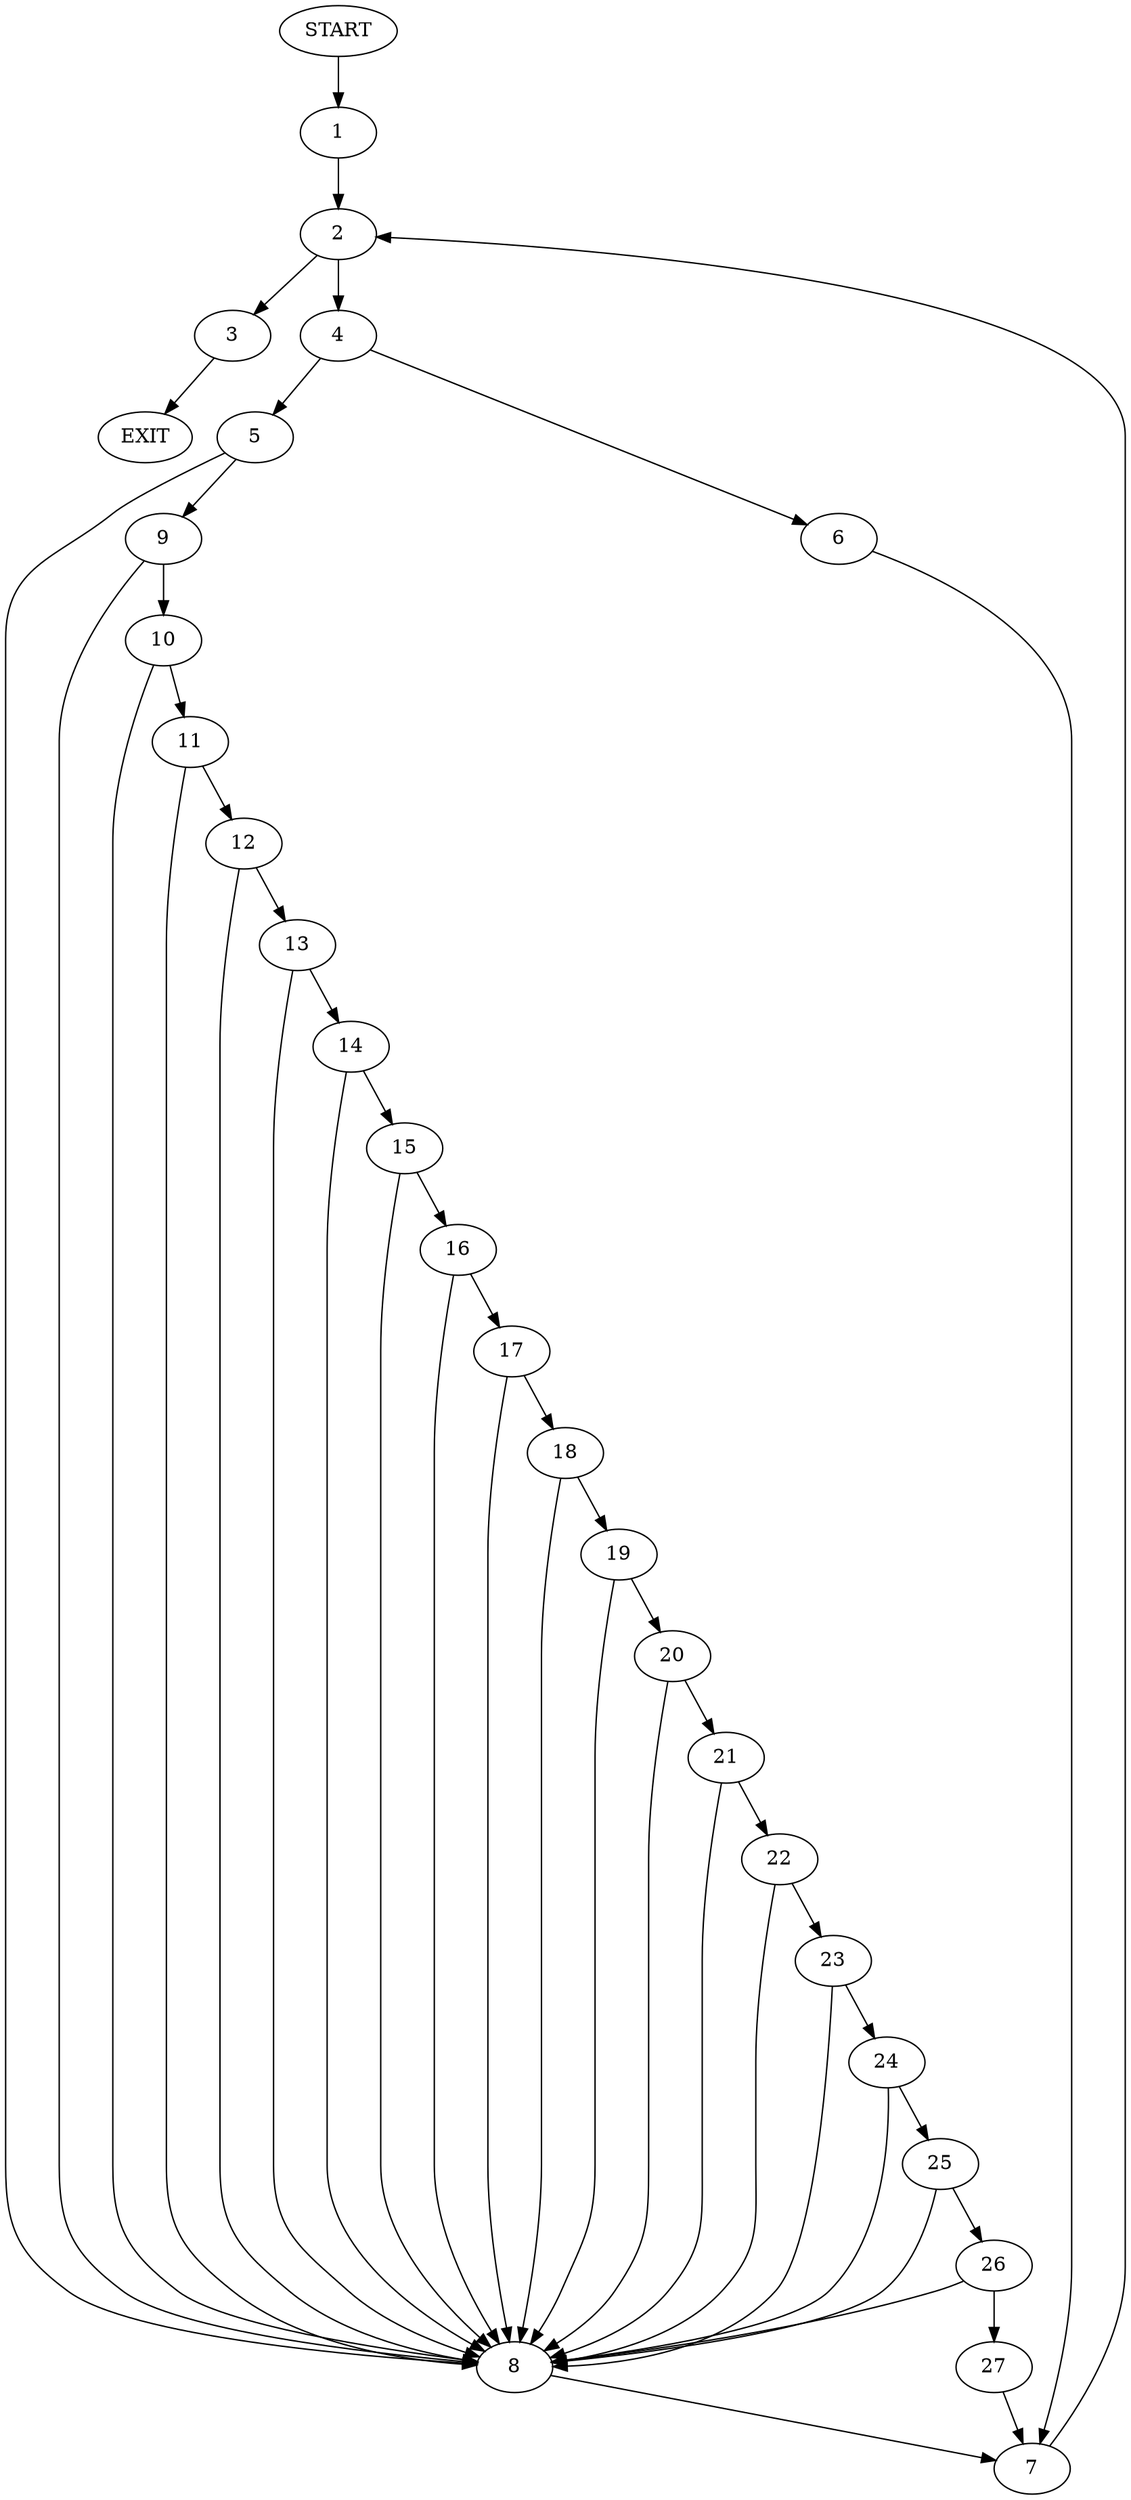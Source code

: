digraph {
0 [label="START"]
28 [label="EXIT"]
0 -> 1
1 -> 2
2 -> 3
2 -> 4
3 -> 28
4 -> 5
4 -> 6
6 -> 7
5 -> 8
5 -> 9
7 -> 2
8 -> 7
9 -> 10
9 -> 8
10 -> 8
10 -> 11
11 -> 8
11 -> 12
12 -> 8
12 -> 13
13 -> 8
13 -> 14
14 -> 8
14 -> 15
15 -> 8
15 -> 16
16 -> 8
16 -> 17
17 -> 8
17 -> 18
18 -> 8
18 -> 19
19 -> 8
19 -> 20
20 -> 8
20 -> 21
21 -> 8
21 -> 22
22 -> 8
22 -> 23
23 -> 8
23 -> 24
24 -> 8
24 -> 25
25 -> 8
25 -> 26
26 -> 27
26 -> 8
27 -> 7
}
